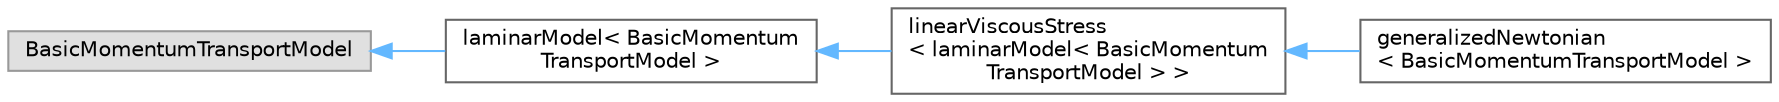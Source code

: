 digraph "Graphical Class Hierarchy"
{
 // LATEX_PDF_SIZE
  bgcolor="transparent";
  edge [fontname=Helvetica,fontsize=10,labelfontname=Helvetica,labelfontsize=10];
  node [fontname=Helvetica,fontsize=10,shape=box,height=0.2,width=0.4];
  rankdir="LR";
  Node0 [id="Node000000",label="BasicMomentumTransportModel",height=0.2,width=0.4,color="grey60", fillcolor="#E0E0E0", style="filled",tooltip=" "];
  Node0 -> Node1 [id="edge4226_Node000000_Node000001",dir="back",color="steelblue1",style="solid",tooltip=" "];
  Node1 [id="Node000001",label="laminarModel\< BasicMomentum\lTransportModel \>",height=0.2,width=0.4,color="grey40", fillcolor="white", style="filled",URL="$classFoam_1_1laminarModel.html",tooltip=" "];
  Node1 -> Node2 [id="edge4227_Node000001_Node000002",dir="back",color="steelblue1",style="solid",tooltip=" "];
  Node2 [id="Node000002",label="linearViscousStress\l\< laminarModel\< BasicMomentum\lTransportModel \> \>",height=0.2,width=0.4,color="grey40", fillcolor="white", style="filled",URL="$classFoam_1_1linearViscousStress.html",tooltip=" "];
  Node2 -> Node3 [id="edge4228_Node000002_Node000003",dir="back",color="steelblue1",style="solid",tooltip=" "];
  Node3 [id="Node000003",label="generalizedNewtonian\l\< BasicMomentumTransportModel \>",height=0.2,width=0.4,color="grey40", fillcolor="white", style="filled",URL="$classFoam_1_1laminarModels_1_1generalizedNewtonian.html",tooltip="Turbulence model for shear-dependent Non-Newtonian flow."];
}
